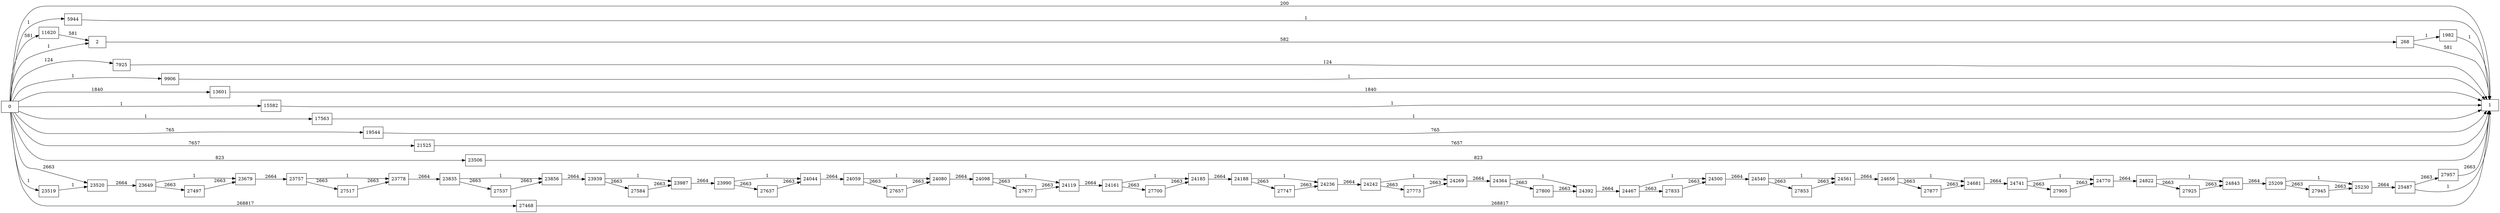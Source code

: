 digraph {
	graph [rankdir=LR]
	node [shape=rectangle]
	2 -> 268 [label=582]
	268 -> 1 [label=581]
	268 -> 1982 [label=1]
	1982 -> 1 [label=1]
	5944 -> 1 [label=1]
	7925 -> 1 [label=124]
	9906 -> 1 [label=1]
	11620 -> 2 [label=581]
	13601 -> 1 [label=1840]
	15582 -> 1 [label=1]
	17563 -> 1 [label=1]
	19544 -> 1 [label=765]
	21525 -> 1 [label=7657]
	23506 -> 1 [label=823]
	23519 -> 23520 [label=1]
	23520 -> 23649 [label=2664]
	23649 -> 23679 [label=1]
	23649 -> 27497 [label=2663]
	23679 -> 23757 [label=2664]
	23757 -> 23778 [label=1]
	23757 -> 27517 [label=2663]
	23778 -> 23835 [label=2664]
	23835 -> 23856 [label=1]
	23835 -> 27537 [label=2663]
	23856 -> 23939 [label=2664]
	23939 -> 23987 [label=1]
	23939 -> 27584 [label=2663]
	23987 -> 23990 [label=2664]
	23990 -> 24044 [label=1]
	23990 -> 27637 [label=2663]
	24044 -> 24059 [label=2664]
	24059 -> 24080 [label=1]
	24059 -> 27657 [label=2663]
	24080 -> 24098 [label=2664]
	24098 -> 24119 [label=1]
	24098 -> 27677 [label=2663]
	24119 -> 24161 [label=2664]
	24161 -> 24185 [label=1]
	24161 -> 27700 [label=2663]
	24185 -> 24188 [label=2664]
	24188 -> 24236 [label=1]
	24188 -> 27747 [label=2663]
	24236 -> 24242 [label=2664]
	24242 -> 24269 [label=1]
	24242 -> 27773 [label=2663]
	24269 -> 24364 [label=2664]
	24364 -> 24392 [label=1]
	24364 -> 27800 [label=2663]
	24392 -> 24467 [label=2664]
	24467 -> 24500 [label=1]
	24467 -> 27833 [label=2663]
	24500 -> 24540 [label=2664]
	24540 -> 24561 [label=1]
	24540 -> 27853 [label=2663]
	24561 -> 24656 [label=2664]
	24656 -> 24681 [label=1]
	24656 -> 27877 [label=2663]
	24681 -> 24741 [label=2664]
	24741 -> 24770 [label=1]
	24741 -> 27905 [label=2663]
	24770 -> 24822 [label=2664]
	24822 -> 24843 [label=1]
	24822 -> 27925 [label=2663]
	24843 -> 25209 [label=2664]
	25209 -> 25230 [label=1]
	25209 -> 27945 [label=2663]
	25230 -> 25487 [label=2664]
	25487 -> 1 [label=1]
	25487 -> 27957 [label=2663]
	27468 -> 1 [label=268817]
	27497 -> 23679 [label=2663]
	27517 -> 23778 [label=2663]
	27537 -> 23856 [label=2663]
	27584 -> 23987 [label=2663]
	27637 -> 24044 [label=2663]
	27657 -> 24080 [label=2663]
	27677 -> 24119 [label=2663]
	27700 -> 24185 [label=2663]
	27747 -> 24236 [label=2663]
	27773 -> 24269 [label=2663]
	27800 -> 24392 [label=2663]
	27833 -> 24500 [label=2663]
	27853 -> 24561 [label=2663]
	27877 -> 24681 [label=2663]
	27905 -> 24770 [label=2663]
	27925 -> 24843 [label=2663]
	27945 -> 25230 [label=2663]
	27957 -> 1 [label=2663]
	0 -> 2 [label=1]
	0 -> 23520 [label=2663]
	0 -> 1 [label=200]
	0 -> 5944 [label=1]
	0 -> 7925 [label=124]
	0 -> 9906 [label=1]
	0 -> 11620 [label=581]
	0 -> 13601 [label=1840]
	0 -> 15582 [label=1]
	0 -> 17563 [label=1]
	0 -> 19544 [label=765]
	0 -> 21525 [label=7657]
	0 -> 23506 [label=823]
	0 -> 23519 [label=1]
	0 -> 27468 [label=268817]
}
